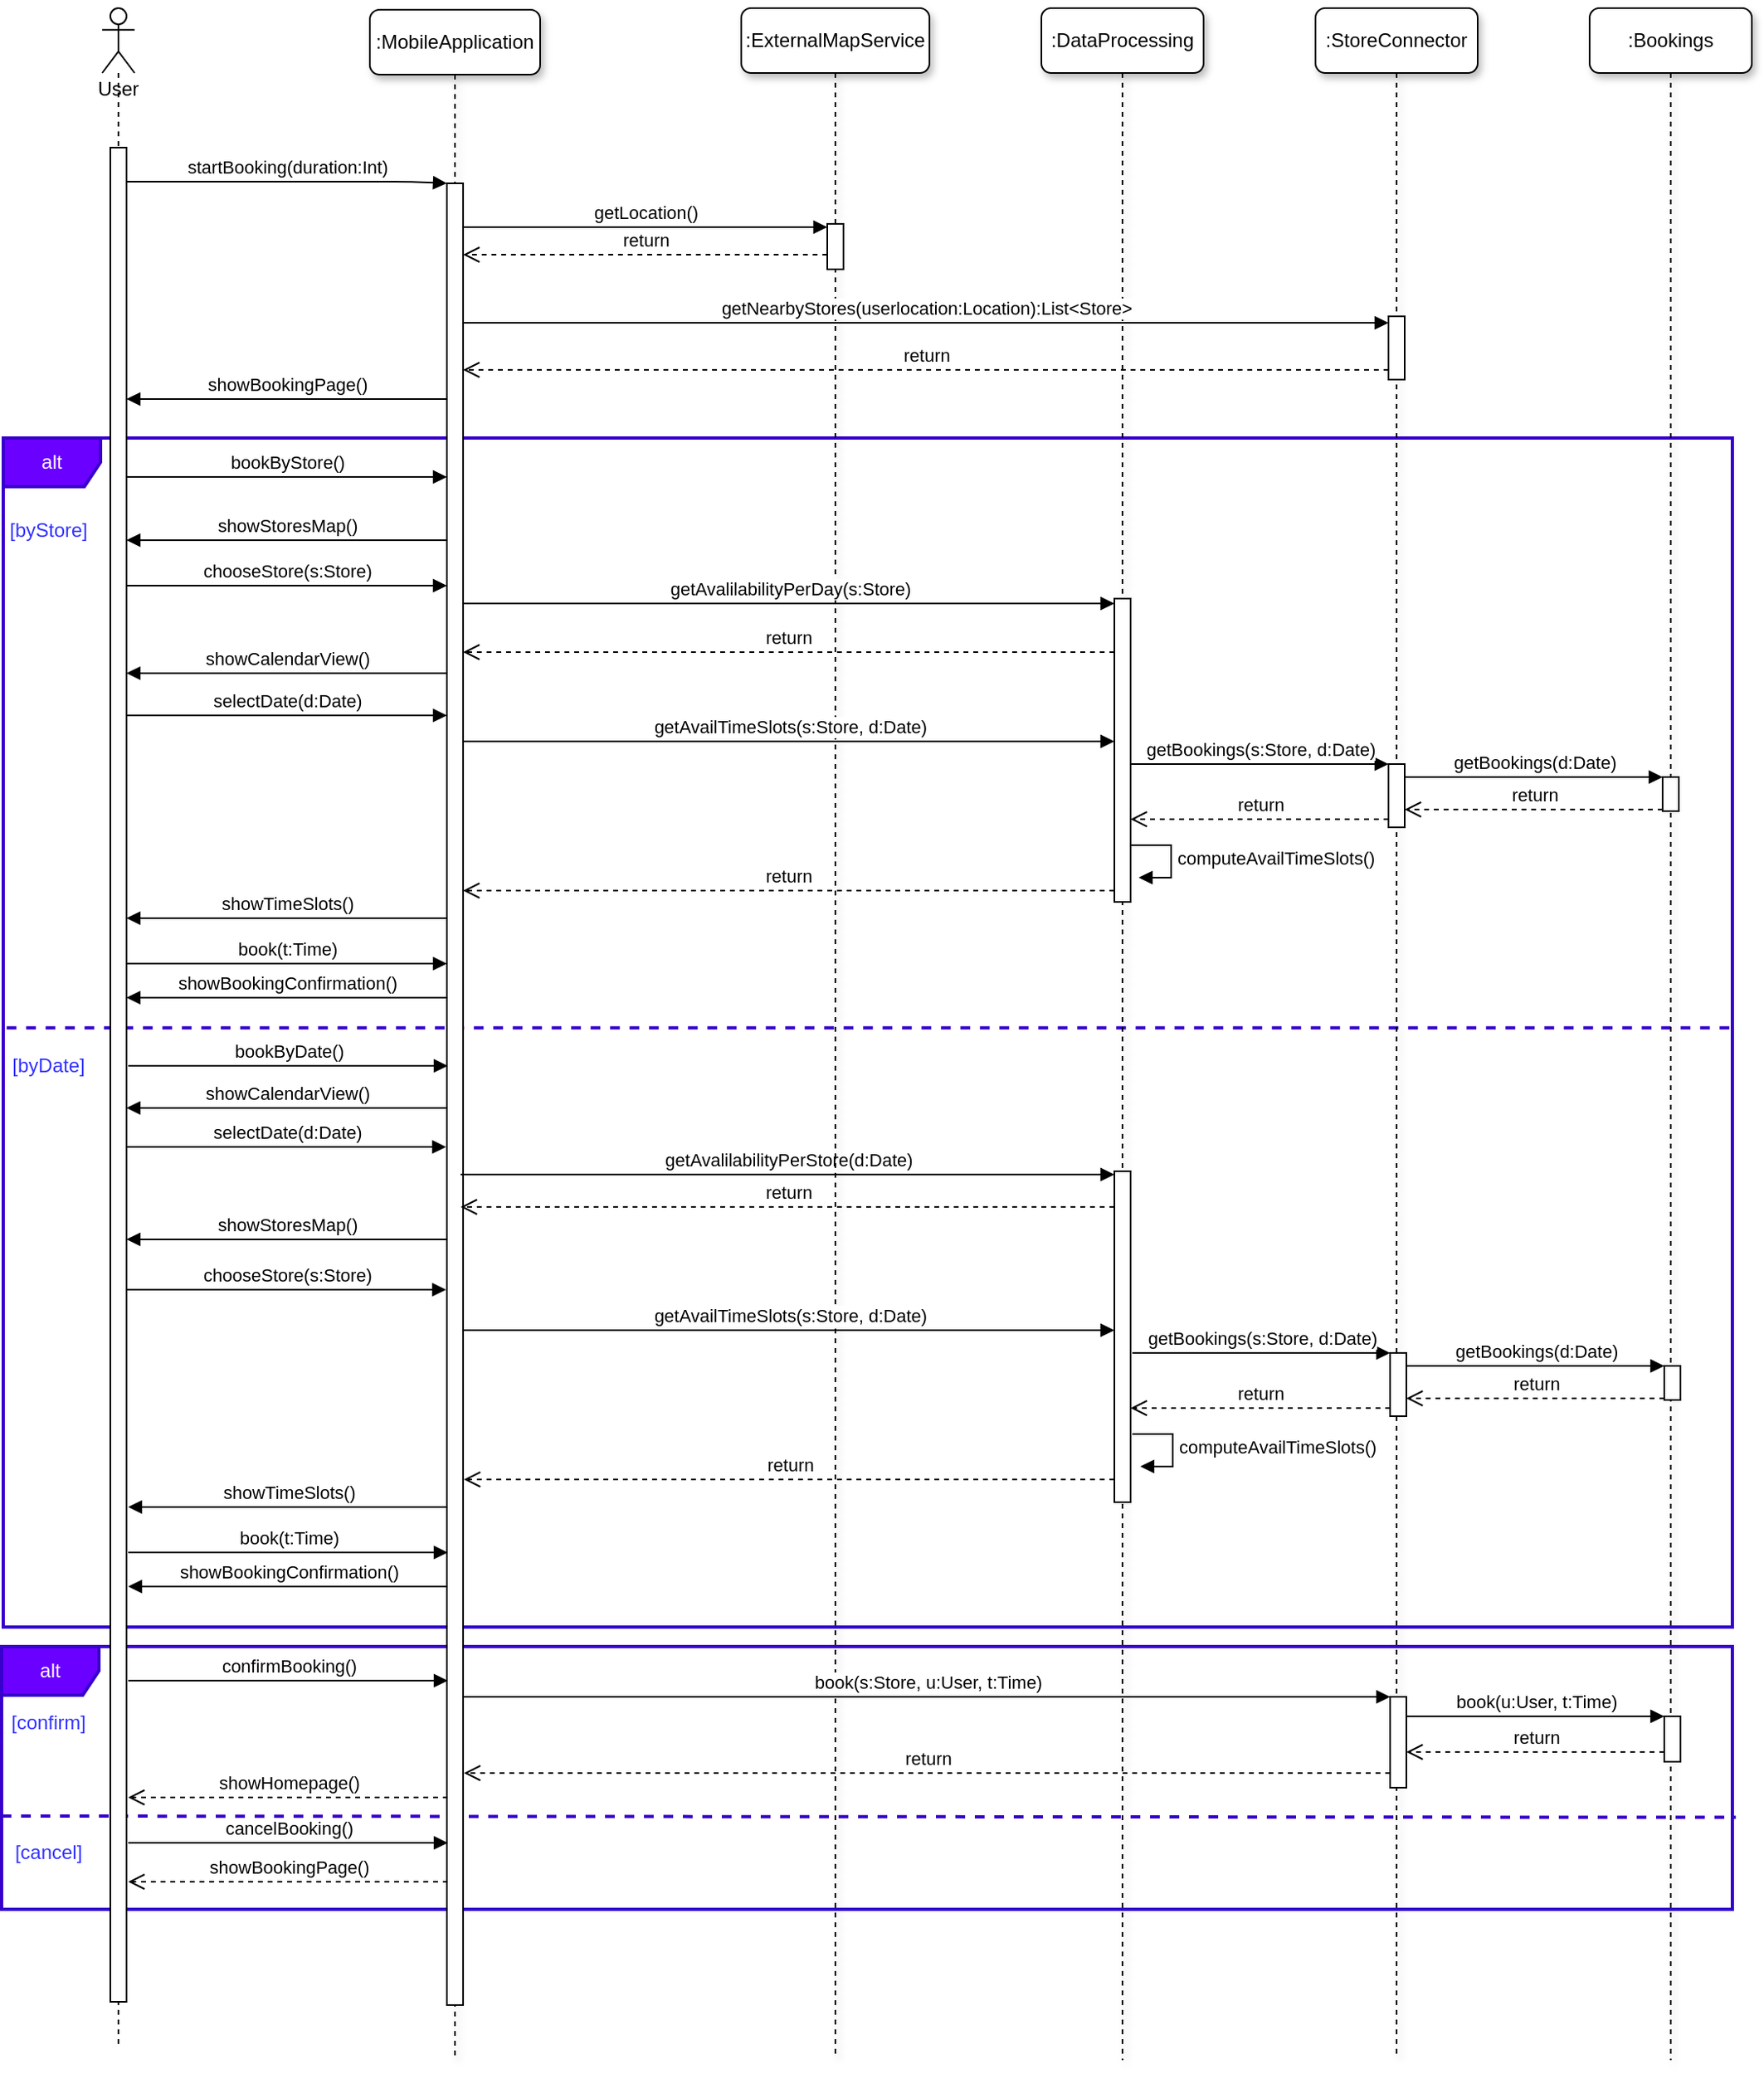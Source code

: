 <mxfile version="14.1.8" type="device"><diagram name="Page-1" id="13e1069c-82ec-6db2-03f1-153e76fe0fe0"><mxGraphModel dx="1102" dy="829" grid="0" gridSize="10" guides="1" tooltips="1" connect="1" arrows="1" fold="1" page="1" pageScale="1" pageWidth="1169" pageHeight="827" background="none" math="0" shadow="0"><root><mxCell id="0"/><mxCell id="1" parent="0"/><mxCell id="lIzOskPbsVTF9RIAqZBn-187" value="" style="endArrow=none;dashed=1;html=1;exitX=0;exitY=0.645;exitDx=0;exitDy=0;exitPerimeter=0;fillColor=#6a00ff;strokeColor=#3700CC;strokeWidth=2;entryX=1.002;entryY=0.65;entryDx=0;entryDy=0;entryPerimeter=0;" parent="1" source="lIzOskPbsVTF9RIAqZBn-188" target="lIzOskPbsVTF9RIAqZBn-188" edge="1"><mxGeometry width="50" height="50" relative="1" as="geometry"><mxPoint x="12.953" y="1187.686" as="sourcePoint"/><mxPoint x="1061.02" y="1186.714" as="targetPoint"/><Array as="points"/></mxGeometry></mxCell><mxCell id="lIzOskPbsVTF9RIAqZBn-51" value="" style="endArrow=none;dashed=1;html=1;exitX=0.002;exitY=0.496;exitDx=0;exitDy=0;exitPerimeter=0;fillColor=#6a00ff;strokeColor=#3700CC;strokeWidth=2;entryX=1.001;entryY=0.496;entryDx=0;entryDy=0;entryPerimeter=0;" parent="1" source="lIzOskPbsVTF9RIAqZBn-39" target="lIzOskPbsVTF9RIAqZBn-39" edge="1"><mxGeometry width="50" height="50" relative="1" as="geometry"><mxPoint x="524" y="544" as="sourcePoint"/><mxPoint x="1072" y="639" as="targetPoint"/><Array as="points"/></mxGeometry></mxCell><mxCell id="lIzOskPbsVTF9RIAqZBn-188" value="alt" style="shape=umlFrame;whiteSpace=wrap;html=1;fillColor=#6a00ff;strokeColor=#3700CC;fontColor=#ffffff;strokeWidth=2;" parent="1" vertex="1"><mxGeometry x="13" y="1088" width="1067" height="162" as="geometry"/></mxCell><mxCell id="lIzOskPbsVTF9RIAqZBn-39" value="alt" style="shape=umlFrame;whiteSpace=wrap;html=1;fillColor=#6a00ff;strokeColor=#3700CC;fontColor=#ffffff;strokeWidth=2;" parent="1" vertex="1"><mxGeometry x="14" y="343" width="1066" height="733" as="geometry"/></mxCell><mxCell id="7baba1c4bc27f4b0-2" value=":MobileApplication" style="shape=umlLifeline;perimeter=lifelinePerimeter;whiteSpace=wrap;html=1;container=1;collapsible=0;recursiveResize=0;outlineConnect=0;rounded=1;shadow=1;comic=0;labelBackgroundColor=none;strokeWidth=1;fontFamily=Helvetica;fontSize=12;align=center;" parent="1" vertex="1"><mxGeometry x="240" y="79" width="105" height="1262" as="geometry"/></mxCell><mxCell id="7baba1c4bc27f4b0-10" value="" style="html=1;points=[];perimeter=orthogonalPerimeter;rounded=0;shadow=0;comic=0;labelBackgroundColor=none;strokeWidth=1;fontFamily=Verdana;fontSize=12;align=center;" parent="7baba1c4bc27f4b0-2" vertex="1"><mxGeometry x="47.5" y="107" width="10" height="1123" as="geometry"/></mxCell><mxCell id="Qy9FHdCzN2HbcOrQwQrR-16" value=":DataProcessing" style="shape=umlLifeline;perimeter=lifelinePerimeter;whiteSpace=wrap;html=1;container=1;collapsible=0;recursiveResize=0;outlineConnect=0;rounded=1;shadow=1;glass=0;sketch=0;" parent="1" vertex="1"><mxGeometry x="654" y="78" width="100" height="1265" as="geometry"/></mxCell><mxCell id="lIzOskPbsVTF9RIAqZBn-58" value="" style="html=1;points=[];perimeter=orthogonalPerimeter;strokeWidth=1;gradientColor=none;fillColor=#FFFFFF;" parent="Qy9FHdCzN2HbcOrQwQrR-16" vertex="1"><mxGeometry x="45" y="364" width="10" height="187" as="geometry"/></mxCell><mxCell id="lIzOskPbsVTF9RIAqZBn-65" value="computeAvailTimeSlots()" style="edgeStyle=orthogonalEdgeStyle;html=1;align=left;spacingLeft=2;endArrow=block;rounded=0;entryX=1;entryY=0;strokeWidth=1;" parent="Qy9FHdCzN2HbcOrQwQrR-16" edge="1"><mxGeometry relative="1" as="geometry"><mxPoint x="55" y="516" as="sourcePoint"/><Array as="points"><mxPoint x="80" y="516"/></Array><mxPoint x="60.0" y="536" as="targetPoint"/></mxGeometry></mxCell><mxCell id="lIzOskPbsVTF9RIAqZBn-158" value="getAvalilabilityPerStore(d:Date)" style="html=1;verticalAlign=bottom;endArrow=block;strokeWidth=1;" parent="Qy9FHdCzN2HbcOrQwQrR-16" target="lIzOskPbsVTF9RIAqZBn-144" edge="1"><mxGeometry width="80" relative="1" as="geometry"><mxPoint x="-358" y="719" as="sourcePoint"/><mxPoint x="-65" y="752" as="targetPoint"/><Array as="points"><mxPoint x="-152" y="719"/></Array></mxGeometry></mxCell><mxCell id="lIzOskPbsVTF9RIAqZBn-144" value="" style="html=1;points=[];perimeter=orthogonalPerimeter;strokeWidth=1;gradientColor=none;fillColor=#FFFFFF;" parent="Qy9FHdCzN2HbcOrQwQrR-16" vertex="1"><mxGeometry x="45" y="717" width="10" height="204" as="geometry"/></mxCell><mxCell id="Qy9FHdCzN2HbcOrQwQrR-18" value=":StoreConnector" style="shape=umlLifeline;perimeter=lifelinePerimeter;whiteSpace=wrap;html=1;container=1;collapsible=0;recursiveResize=0;outlineConnect=0;rounded=1;shadow=1;glass=0;sketch=0;" parent="1" vertex="1"><mxGeometry x="823" y="78" width="100" height="1264" as="geometry"/></mxCell><mxCell id="lIzOskPbsVTF9RIAqZBn-33" value="" style="html=1;points=[];perimeter=orthogonalPerimeter;" parent="Qy9FHdCzN2HbcOrQwQrR-18" vertex="1"><mxGeometry x="45" y="466" width="10" height="39" as="geometry"/></mxCell><mxCell id="lIzOskPbsVTF9RIAqZBn-16" value="" style="html=1;points=[];perimeter=orthogonalPerimeter;" parent="Qy9FHdCzN2HbcOrQwQrR-18" vertex="1"><mxGeometry x="45" y="190" width="10" height="39" as="geometry"/></mxCell><mxCell id="lIzOskPbsVTF9RIAqZBn-3" value="startBooking(duration:Int)" style="html=1;verticalAlign=bottom;endArrow=block;" parent="1" target="7baba1c4bc27f4b0-10" edge="1"><mxGeometry width="80" relative="1" as="geometry"><mxPoint x="90" y="185" as="sourcePoint"/><mxPoint x="524" y="368" as="targetPoint"/><Array as="points"><mxPoint x="265" y="185"/></Array></mxGeometry></mxCell><mxCell id="lIzOskPbsVTF9RIAqZBn-8" value=":Bookings" style="shape=umlLifeline;perimeter=lifelinePerimeter;whiteSpace=wrap;html=1;container=1;collapsible=0;recursiveResize=0;outlineConnect=0;rounded=1;shadow=1;glass=0;sketch=0;" parent="1" vertex="1"><mxGeometry x="992" y="78" width="100" height="1265" as="geometry"/></mxCell><mxCell id="lIzOskPbsVTF9RIAqZBn-67" value="" style="html=1;points=[];perimeter=orthogonalPerimeter;strokeWidth=1;gradientColor=none;fillColor=#FFFFFF;" parent="lIzOskPbsVTF9RIAqZBn-8" vertex="1"><mxGeometry x="45" y="474" width="10" height="21" as="geometry"/></mxCell><mxCell id="lIzOskPbsVTF9RIAqZBn-9" value=":ExternalMapService" style="shape=umlLifeline;perimeter=lifelinePerimeter;whiteSpace=wrap;html=1;container=1;collapsible=0;recursiveResize=0;outlineConnect=0;rounded=1;shadow=1;glass=0;sketch=0;" parent="1" vertex="1"><mxGeometry x="469" y="78" width="116" height="1261" as="geometry"/></mxCell><mxCell id="lIzOskPbsVTF9RIAqZBn-12" value="" style="html=1;points=[];perimeter=orthogonalPerimeter;" parent="lIzOskPbsVTF9RIAqZBn-9" vertex="1"><mxGeometry x="53" y="133" width="10" height="28" as="geometry"/></mxCell><mxCell id="lIzOskPbsVTF9RIAqZBn-10" value="showStoresMap()" style="html=1;verticalAlign=bottom;endArrow=block;" parent="1" source="7baba1c4bc27f4b0-10" edge="1"><mxGeometry width="80" relative="1" as="geometry"><mxPoint x="154" y="235" as="sourcePoint"/><mxPoint x="90" y="406" as="targetPoint"/><Array as="points"><mxPoint x="197" y="406"/></Array></mxGeometry></mxCell><mxCell id="lIzOskPbsVTF9RIAqZBn-13" value="getLocation()" style="html=1;verticalAlign=bottom;endArrow=block;" parent="1" source="7baba1c4bc27f4b0-10" target="lIzOskPbsVTF9RIAqZBn-12" edge="1"><mxGeometry width="80" relative="1" as="geometry"><mxPoint x="521" y="370" as="sourcePoint"/><mxPoint x="601" y="370" as="targetPoint"/><Array as="points"><mxPoint x="389" y="213"/></Array></mxGeometry></mxCell><mxCell id="lIzOskPbsVTF9RIAqZBn-14" value="return" style="html=1;verticalAlign=bottom;endArrow=open;dashed=1;endSize=8;" parent="1" source="lIzOskPbsVTF9RIAqZBn-12" target="7baba1c4bc27f4b0-10" edge="1"><mxGeometry relative="1" as="geometry"><mxPoint x="601" y="370" as="sourcePoint"/><mxPoint x="521" y="370" as="targetPoint"/><Array as="points"><mxPoint x="389" y="230"/></Array></mxGeometry></mxCell><mxCell id="lIzOskPbsVTF9RIAqZBn-15" value="getNearbyStores(userlocation:Location):List&amp;lt;Store&amp;gt;" style="html=1;verticalAlign=bottom;endArrow=block;" parent="1" source="7baba1c4bc27f4b0-10" target="lIzOskPbsVTF9RIAqZBn-16" edge="1"><mxGeometry width="80" relative="1" as="geometry"><mxPoint x="521" y="370" as="sourcePoint"/><mxPoint x="601" y="370" as="targetPoint"/><Array as="points"><mxPoint x="481" y="272"/></Array></mxGeometry></mxCell><mxCell id="lIzOskPbsVTF9RIAqZBn-17" value="return" style="html=1;verticalAlign=bottom;endArrow=open;dashed=1;endSize=8;" parent="1" source="lIzOskPbsVTF9RIAqZBn-16" target="7baba1c4bc27f4b0-10" edge="1"><mxGeometry relative="1" as="geometry"><mxPoint x="601" y="370" as="sourcePoint"/><mxPoint x="521" y="370" as="targetPoint"/><Array as="points"><mxPoint x="481" y="301"/></Array></mxGeometry></mxCell><mxCell id="lIzOskPbsVTF9RIAqZBn-25" value="chooseStore(s:Store)" style="html=1;verticalAlign=bottom;endArrow=block;" parent="1" target="7baba1c4bc27f4b0-10" edge="1"><mxGeometry width="80" relative="1" as="geometry"><mxPoint x="90" y="434" as="sourcePoint"/><mxPoint x="601" y="413" as="targetPoint"/><Array as="points"><mxPoint x="188" y="434"/></Array></mxGeometry></mxCell><mxCell id="lIzOskPbsVTF9RIAqZBn-36" value="getBookings(s:Store, d:Date)" style="html=1;verticalAlign=bottom;endArrow=block;" parent="1" target="lIzOskPbsVTF9RIAqZBn-33" edge="1"><mxGeometry width="80" relative="1" as="geometry"><mxPoint x="709" y="544" as="sourcePoint"/><mxPoint x="601" y="381" as="targetPoint"/><Array as="points"><mxPoint x="767" y="544"/></Array></mxGeometry></mxCell><mxCell id="lIzOskPbsVTF9RIAqZBn-38" value="showCalendarView()" style="html=1;verticalAlign=bottom;endArrow=block;" parent="1" source="7baba1c4bc27f4b0-10" edge="1"><mxGeometry width="80" relative="1" as="geometry"><mxPoint x="521" y="360" as="sourcePoint"/><mxPoint x="90" y="488" as="targetPoint"/><Array as="points"><mxPoint x="179" y="488"/></Array></mxGeometry></mxCell><mxCell id="lIzOskPbsVTF9RIAqZBn-41" value="return" style="html=1;verticalAlign=bottom;endArrow=open;dashed=1;endSize=8;" parent="1" source="lIzOskPbsVTF9RIAqZBn-33" target="lIzOskPbsVTF9RIAqZBn-58" edge="1"><mxGeometry relative="1" as="geometry"><mxPoint x="601" y="519" as="sourcePoint"/><mxPoint x="521" y="519" as="targetPoint"/><Array as="points"><mxPoint x="760" y="578"/></Array></mxGeometry></mxCell><mxCell id="lIzOskPbsVTF9RIAqZBn-44" value="selectDate(d:Date)" style="html=1;verticalAlign=bottom;endArrow=block;" parent="1" target="7baba1c4bc27f4b0-10" edge="1"><mxGeometry width="80" relative="1" as="geometry"><mxPoint x="90" y="514" as="sourcePoint"/><mxPoint x="601" y="519" as="targetPoint"/><Array as="points"><mxPoint x="190" y="514"/></Array></mxGeometry></mxCell><mxCell id="lIzOskPbsVTF9RIAqZBn-46" value="showTimeSlots()" style="html=1;verticalAlign=bottom;endArrow=block;" parent="1" source="7baba1c4bc27f4b0-10" edge="1"><mxGeometry width="80" relative="1" as="geometry"><mxPoint x="521" y="519" as="sourcePoint"/><mxPoint x="90" y="639" as="targetPoint"/><Array as="points"><mxPoint x="192" y="639"/></Array></mxGeometry></mxCell><mxCell id="lIzOskPbsVTF9RIAqZBn-47" value="book(t:Time)" style="html=1;verticalAlign=bottom;endArrow=block;" parent="1" target="7baba1c4bc27f4b0-10" edge="1"><mxGeometry width="80" relative="1" as="geometry"><mxPoint x="90" y="667" as="sourcePoint"/><mxPoint x="601" y="413" as="targetPoint"/><Array as="points"><mxPoint x="202" y="667"/></Array></mxGeometry></mxCell><mxCell id="lIzOskPbsVTF9RIAqZBn-52" value="showBookingConfirmation()" style="html=1;verticalAlign=bottom;endArrow=block;strokeWidth=1;" parent="1" source="7baba1c4bc27f4b0-10" edge="1"><mxGeometry width="80" relative="1" as="geometry"><mxPoint x="509" y="466" as="sourcePoint"/><mxPoint x="90" y="688" as="targetPoint"/><Array as="points"><mxPoint x="192" y="688"/></Array></mxGeometry></mxCell><mxCell id="lIzOskPbsVTF9RIAqZBn-56" value="showBookingPage()" style="html=1;verticalAlign=bottom;endArrow=block;strokeWidth=1;" parent="1" source="7baba1c4bc27f4b0-10" edge="1"><mxGeometry width="80" relative="1" as="geometry"><mxPoint x="509" y="417" as="sourcePoint"/><mxPoint x="90" y="319" as="targetPoint"/><Array as="points"><mxPoint x="171" y="319"/></Array></mxGeometry></mxCell><mxCell id="lIzOskPbsVTF9RIAqZBn-57" value="bookByStore()" style="html=1;verticalAlign=bottom;endArrow=block;strokeWidth=1;" parent="1" target="7baba1c4bc27f4b0-10" edge="1"><mxGeometry width="80" relative="1" as="geometry"><mxPoint x="90" y="367" as="sourcePoint"/><mxPoint x="589" y="417" as="targetPoint"/><Array as="points"><mxPoint x="182" y="367"/></Array></mxGeometry></mxCell><mxCell id="lIzOskPbsVTF9RIAqZBn-59" value="getAvalilabilityPerDay(s:Store)" style="html=1;verticalAlign=bottom;endArrow=block;strokeWidth=1;" parent="1" source="7baba1c4bc27f4b0-10" target="lIzOskPbsVTF9RIAqZBn-58" edge="1"><mxGeometry width="80" relative="1" as="geometry"><mxPoint x="509" y="417" as="sourcePoint"/><mxPoint x="589" y="417" as="targetPoint"/><Array as="points"><mxPoint x="497" y="445"/></Array></mxGeometry></mxCell><mxCell id="lIzOskPbsVTF9RIAqZBn-60" value="return" style="html=1;verticalAlign=bottom;endArrow=open;dashed=1;endSize=8;strokeWidth=1;" parent="1" source="lIzOskPbsVTF9RIAqZBn-58" target="7baba1c4bc27f4b0-10" edge="1"><mxGeometry relative="1" as="geometry"><mxPoint x="589" y="417" as="sourcePoint"/><mxPoint x="509" y="417" as="targetPoint"/><Array as="points"><mxPoint x="498" y="475"/></Array></mxGeometry></mxCell><mxCell id="lIzOskPbsVTF9RIAqZBn-61" value="getAvailTimeSlots(s:Store, d:Date)" style="html=1;verticalAlign=bottom;endArrow=block;strokeWidth=1;" parent="1" source="7baba1c4bc27f4b0-10" target="lIzOskPbsVTF9RIAqZBn-58" edge="1"><mxGeometry width="80" relative="1" as="geometry"><mxPoint x="509" y="417" as="sourcePoint"/><mxPoint x="589" y="417" as="targetPoint"/><Array as="points"><mxPoint x="499" y="530"/></Array></mxGeometry></mxCell><mxCell id="lIzOskPbsVTF9RIAqZBn-62" value="return" style="html=1;verticalAlign=bottom;endArrow=open;dashed=1;endSize=8;strokeWidth=1;" parent="1" source="lIzOskPbsVTF9RIAqZBn-58" target="7baba1c4bc27f4b0-10" edge="1"><mxGeometry relative="1" as="geometry"><mxPoint x="589" y="629" as="sourcePoint"/><mxPoint x="509" y="629" as="targetPoint"/><Array as="points"><mxPoint x="491" y="622"/></Array></mxGeometry></mxCell><mxCell id="lIzOskPbsVTF9RIAqZBn-68" value="getBookings(d:Date)" style="html=1;verticalAlign=bottom;endArrow=block;strokeWidth=1;" parent="1" source="lIzOskPbsVTF9RIAqZBn-33" target="lIzOskPbsVTF9RIAqZBn-67" edge="1"><mxGeometry width="80" relative="1" as="geometry"><mxPoint x="502" y="543" as="sourcePoint"/><mxPoint x="582" y="543" as="targetPoint"/><Array as="points"><mxPoint x="957" y="552"/></Array></mxGeometry></mxCell><mxCell id="lIzOskPbsVTF9RIAqZBn-69" value="return" style="html=1;verticalAlign=bottom;endArrow=open;dashed=1;endSize=8;strokeWidth=1;" parent="1" source="lIzOskPbsVTF9RIAqZBn-67" target="lIzOskPbsVTF9RIAqZBn-33" edge="1"><mxGeometry relative="1" as="geometry"><mxPoint x="582" y="454" as="sourcePoint"/><mxPoint x="502" y="454" as="targetPoint"/><Array as="points"><mxPoint x="958" y="572"/></Array></mxGeometry></mxCell><mxCell id="lIzOskPbsVTF9RIAqZBn-145" value="computeAvailTimeSlots()" style="edgeStyle=orthogonalEdgeStyle;html=1;align=left;spacingLeft=2;endArrow=block;rounded=0;entryX=1;entryY=0;strokeWidth=1;" parent="1" edge="1"><mxGeometry relative="1" as="geometry"><mxPoint x="710.0" y="957" as="sourcePoint"/><Array as="points"><mxPoint x="735" y="957"/></Array><mxPoint x="715.0" y="977" as="targetPoint"/></mxGeometry></mxCell><mxCell id="lIzOskPbsVTF9RIAqZBn-146" value="" style="html=1;points=[];perimeter=orthogonalPerimeter;" parent="1" vertex="1"><mxGeometry x="869" y="907" width="10" height="39" as="geometry"/></mxCell><mxCell id="lIzOskPbsVTF9RIAqZBn-147" value="" style="html=1;points=[];perimeter=orthogonalPerimeter;strokeWidth=1;gradientColor=none;fillColor=#FFFFFF;" parent="1" vertex="1"><mxGeometry x="1038" y="915" width="10" height="21" as="geometry"/></mxCell><mxCell id="lIzOskPbsVTF9RIAqZBn-148" value="showStoresMap()" style="html=1;verticalAlign=bottom;endArrow=block;" parent="1" edge="1"><mxGeometry width="80" relative="1" as="geometry"><mxPoint x="287" y="837" as="sourcePoint"/><mxPoint x="90" y="837" as="targetPoint"/><Array as="points"><mxPoint x="190" y="837"/></Array></mxGeometry></mxCell><mxCell id="lIzOskPbsVTF9RIAqZBn-149" value="chooseStore(s:Store)" style="html=1;verticalAlign=bottom;endArrow=block;" parent="1" edge="1"><mxGeometry width="80" relative="1" as="geometry"><mxPoint x="90" y="868" as="sourcePoint"/><mxPoint x="287" y="868" as="targetPoint"/><Array as="points"><mxPoint x="196" y="868"/></Array></mxGeometry></mxCell><mxCell id="lIzOskPbsVTF9RIAqZBn-150" value="getBookings(s:Store, d:Date)" style="html=1;verticalAlign=bottom;endArrow=block;" parent="1" target="lIzOskPbsVTF9RIAqZBn-146" edge="1"><mxGeometry width="80" relative="1" as="geometry"><mxPoint x="710.0" y="907" as="sourcePoint"/><mxPoint x="602" y="744" as="targetPoint"/><Array as="points"><mxPoint x="768" y="907"/></Array></mxGeometry></mxCell><mxCell id="lIzOskPbsVTF9RIAqZBn-151" value="showCalendarView()" style="html=1;verticalAlign=bottom;endArrow=block;" parent="1" edge="1"><mxGeometry width="80" relative="1" as="geometry"><mxPoint x="287" y="756" as="sourcePoint"/><mxPoint x="90" y="756" as="targetPoint"/><Array as="points"><mxPoint x="193" y="756"/></Array></mxGeometry></mxCell><mxCell id="lIzOskPbsVTF9RIAqZBn-152" value="return" style="html=1;verticalAlign=bottom;endArrow=open;dashed=1;endSize=8;" parent="1" source="lIzOskPbsVTF9RIAqZBn-146" target="lIzOskPbsVTF9RIAqZBn-144" edge="1"><mxGeometry relative="1" as="geometry"><mxPoint x="602" y="882" as="sourcePoint"/><mxPoint x="522" y="882" as="targetPoint"/><Array as="points"><mxPoint x="761" y="941"/></Array></mxGeometry></mxCell><mxCell id="lIzOskPbsVTF9RIAqZBn-153" value="selectDate(d:Date)" style="html=1;verticalAlign=bottom;endArrow=block;" parent="1" edge="1"><mxGeometry width="80" relative="1" as="geometry"><mxPoint x="90" y="780" as="sourcePoint"/><mxPoint x="287" y="780" as="targetPoint"/><Array as="points"><mxPoint x="198" y="780"/></Array></mxGeometry></mxCell><mxCell id="lIzOskPbsVTF9RIAqZBn-154" value="showTimeSlots()" style="html=1;verticalAlign=bottom;endArrow=block;" parent="1" edge="1"><mxGeometry width="80" relative="1" as="geometry"><mxPoint x="288" y="1002" as="sourcePoint"/><mxPoint x="91" y="1002" as="targetPoint"/><Array as="points"><mxPoint x="193" y="1002"/></Array></mxGeometry></mxCell><mxCell id="lIzOskPbsVTF9RIAqZBn-155" value="book(t:Time)" style="html=1;verticalAlign=bottom;endArrow=block;" parent="1" edge="1"><mxGeometry width="80" relative="1" as="geometry"><mxPoint x="91" y="1030" as="sourcePoint"/><mxPoint x="288" y="1030" as="targetPoint"/><Array as="points"><mxPoint x="203" y="1030"/></Array></mxGeometry></mxCell><mxCell id="lIzOskPbsVTF9RIAqZBn-156" value="showBookingConfirmation()" style="html=1;verticalAlign=bottom;endArrow=block;strokeWidth=1;" parent="1" edge="1"><mxGeometry width="80" relative="1" as="geometry"><mxPoint x="288" y="1051" as="sourcePoint"/><mxPoint x="91" y="1051" as="targetPoint"/><Array as="points"><mxPoint x="193" y="1051"/></Array></mxGeometry></mxCell><mxCell id="lIzOskPbsVTF9RIAqZBn-157" value="bookByDate()" style="html=1;verticalAlign=bottom;endArrow=block;strokeWidth=1;" parent="1" edge="1"><mxGeometry width="80" relative="1" as="geometry"><mxPoint x="91" y="730" as="sourcePoint"/><mxPoint x="288" y="730" as="targetPoint"/><Array as="points"><mxPoint x="183" y="730"/></Array></mxGeometry></mxCell><mxCell id="lIzOskPbsVTF9RIAqZBn-159" value="return" style="html=1;verticalAlign=bottom;endArrow=open;dashed=1;endSize=8;strokeWidth=1;" parent="1" source="lIzOskPbsVTF9RIAqZBn-144" edge="1"><mxGeometry relative="1" as="geometry"><mxPoint x="589" y="809" as="sourcePoint"/><mxPoint x="296" y="817" as="targetPoint"/><Array as="points"><mxPoint x="498" y="817"/></Array></mxGeometry></mxCell><mxCell id="lIzOskPbsVTF9RIAqZBn-160" value="getAvailTimeSlots(s:Store, d:Date)" style="html=1;verticalAlign=bottom;endArrow=block;strokeWidth=1;" parent="1" target="lIzOskPbsVTF9RIAqZBn-144" edge="1"><mxGeometry width="80" relative="1" as="geometry"><mxPoint x="298" y="893" as="sourcePoint"/><mxPoint x="590" y="780" as="targetPoint"/><Array as="points"><mxPoint x="500" y="893"/></Array></mxGeometry></mxCell><mxCell id="lIzOskPbsVTF9RIAqZBn-161" value="return" style="html=1;verticalAlign=bottom;endArrow=open;dashed=1;endSize=8;strokeWidth=1;" parent="1" source="lIzOskPbsVTF9RIAqZBn-144" edge="1"><mxGeometry relative="1" as="geometry"><mxPoint x="590" y="992" as="sourcePoint"/><mxPoint x="298" y="985" as="targetPoint"/><Array as="points"><mxPoint x="492" y="985"/></Array></mxGeometry></mxCell><mxCell id="lIzOskPbsVTF9RIAqZBn-162" value="getBookings(d:Date)" style="html=1;verticalAlign=bottom;endArrow=block;strokeWidth=1;" parent="1" source="lIzOskPbsVTF9RIAqZBn-146" target="lIzOskPbsVTF9RIAqZBn-147" edge="1"><mxGeometry width="80" relative="1" as="geometry"><mxPoint x="503" y="906" as="sourcePoint"/><mxPoint x="583" y="906" as="targetPoint"/><Array as="points"><mxPoint x="958" y="915"/></Array></mxGeometry></mxCell><mxCell id="lIzOskPbsVTF9RIAqZBn-163" value="return" style="html=1;verticalAlign=bottom;endArrow=open;dashed=1;endSize=8;strokeWidth=1;" parent="1" source="lIzOskPbsVTF9RIAqZBn-147" target="lIzOskPbsVTF9RIAqZBn-146" edge="1"><mxGeometry relative="1" as="geometry"><mxPoint x="583" y="817" as="sourcePoint"/><mxPoint x="503" y="817" as="targetPoint"/><Array as="points"><mxPoint x="959" y="935"/></Array></mxGeometry></mxCell><mxCell id="lIzOskPbsVTF9RIAqZBn-176" value="" style="html=1;points=[];perimeter=orthogonalPerimeter;strokeWidth=1;" parent="1" vertex="1"><mxGeometry x="869.02" y="1119" width="10" height="56" as="geometry"/></mxCell><mxCell id="lIzOskPbsVTF9RIAqZBn-177" value="" style="html=1;points=[];perimeter=orthogonalPerimeter;strokeWidth=1;" parent="1" vertex="1"><mxGeometry x="1038.02" y="1131" width="10" height="28" as="geometry"/></mxCell><mxCell id="lIzOskPbsVTF9RIAqZBn-178" value="confirmBooking()" style="html=1;verticalAlign=bottom;endArrow=block;strokeWidth=1;" parent="1" edge="1"><mxGeometry width="80" relative="1" as="geometry"><mxPoint x="91.02" y="1109" as="sourcePoint"/><mxPoint x="288.02" y="1109" as="targetPoint"/><Array as="points"><mxPoint x="182.02" y="1109"/></Array></mxGeometry></mxCell><mxCell id="lIzOskPbsVTF9RIAqZBn-179" value="book(s:Store, u:User, t:Time)" style="html=1;verticalAlign=bottom;endArrow=block;strokeWidth=1;" parent="1" target="lIzOskPbsVTF9RIAqZBn-176" edge="1"><mxGeometry width="80" relative="1" as="geometry"><mxPoint x="298.02" y="1119" as="sourcePoint"/><mxPoint x="583.02" y="1214" as="targetPoint"/></mxGeometry></mxCell><mxCell id="lIzOskPbsVTF9RIAqZBn-180" value="book(u:User, t:Time)" style="html=1;verticalAlign=bottom;endArrow=block;strokeWidth=1;" parent="1" target="lIzOskPbsVTF9RIAqZBn-177" edge="1"><mxGeometry width="80" relative="1" as="geometry"><mxPoint x="879.02" y="1131" as="sourcePoint"/><mxPoint x="583.02" y="1075" as="targetPoint"/><Array as="points"><mxPoint x="963.02" y="1131"/></Array></mxGeometry></mxCell><mxCell id="lIzOskPbsVTF9RIAqZBn-181" value="return" style="html=1;verticalAlign=bottom;endArrow=open;dashed=1;endSize=8;strokeWidth=1;" parent="1" source="lIzOskPbsVTF9RIAqZBn-177" target="lIzOskPbsVTF9RIAqZBn-176" edge="1"><mxGeometry relative="1" as="geometry"><mxPoint x="583.02" y="1068" as="sourcePoint"/><mxPoint x="503.02" y="1068" as="targetPoint"/><Array as="points"><mxPoint x="961.02" y="1153"/></Array></mxGeometry></mxCell><mxCell id="lIzOskPbsVTF9RIAqZBn-182" value="return" style="html=1;verticalAlign=bottom;endArrow=open;dashed=1;endSize=8;strokeWidth=1;" parent="1" source="lIzOskPbsVTF9RIAqZBn-176" edge="1"><mxGeometry relative="1" as="geometry"><mxPoint x="583.02" y="1068" as="sourcePoint"/><mxPoint x="298.02" y="1166" as="targetPoint"/><Array as="points"><mxPoint x="584.02" y="1166"/></Array></mxGeometry></mxCell><mxCell id="lIzOskPbsVTF9RIAqZBn-183" value="showHomepage()" style="html=1;verticalAlign=bottom;endArrow=open;dashed=1;endSize=8;strokeWidth=1;" parent="1" edge="1"><mxGeometry relative="1" as="geometry"><mxPoint x="288.02" y="1181" as="sourcePoint"/><mxPoint x="91.02" y="1181" as="targetPoint"/><Array as="points"><mxPoint x="180.02" y="1181"/></Array></mxGeometry></mxCell><mxCell id="lIzOskPbsVTF9RIAqZBn-184" value="cancelBooking()" style="html=1;verticalAlign=bottom;endArrow=block;strokeWidth=1;" parent="1" edge="1"><mxGeometry width="80" relative="1" as="geometry"><mxPoint x="91.02" y="1209" as="sourcePoint"/><mxPoint x="288.02" y="1209" as="targetPoint"/><Array as="points"><mxPoint x="178.02" y="1209"/></Array></mxGeometry></mxCell><mxCell id="lIzOskPbsVTF9RIAqZBn-185" value="showBookingPage()" style="html=1;verticalAlign=bottom;endArrow=open;dashed=1;endSize=8;strokeWidth=1;" parent="1" edge="1"><mxGeometry relative="1" as="geometry"><mxPoint x="288.02" y="1233" as="sourcePoint"/><mxPoint x="91.02" y="1233" as="targetPoint"/><Array as="points"><mxPoint x="173.02" y="1233"/></Array></mxGeometry></mxCell><mxCell id="lIzOskPbsVTF9RIAqZBn-189" value="[byStore]" style="text;html=1;strokeColor=none;fillColor=none;align=center;verticalAlign=middle;whiteSpace=wrap;rounded=0;shadow=0;fontFamily=Helvetica;fontColor=#3333FF;" parent="1" vertex="1"><mxGeometry x="22" y="390" width="40" height="20" as="geometry"/></mxCell><mxCell id="lIzOskPbsVTF9RIAqZBn-190" value="[byDate]" style="text;html=1;strokeColor=none;fillColor=none;align=center;verticalAlign=middle;whiteSpace=wrap;rounded=0;shadow=0;fontFamily=Helvetica;fontColor=#3333FF;" parent="1" vertex="1"><mxGeometry x="22" y="720" width="40" height="20" as="geometry"/></mxCell><mxCell id="lIzOskPbsVTF9RIAqZBn-191" value="[confirm]" style="text;html=1;strokeColor=none;fillColor=none;align=center;verticalAlign=middle;whiteSpace=wrap;rounded=0;shadow=0;fontFamily=Helvetica;fontColor=#3333FF;" parent="1" vertex="1"><mxGeometry x="22" y="1125" width="40" height="20" as="geometry"/></mxCell><mxCell id="lIzOskPbsVTF9RIAqZBn-192" value="[cancel]" style="text;html=1;strokeColor=none;fillColor=none;align=center;verticalAlign=middle;whiteSpace=wrap;rounded=0;shadow=0;fontFamily=Helvetica;fontColor=#3333FF;" parent="1" vertex="1"><mxGeometry x="22" y="1205" width="40" height="20" as="geometry"/></mxCell><mxCell id="d0H306dirOEdDDmBIx6j-1" value="User" style="shape=umlLifeline;participant=umlActor;perimeter=lifelinePerimeter;whiteSpace=wrap;html=1;container=1;collapsible=0;recursiveResize=0;verticalAlign=top;spacingTop=36;outlineConnect=0;" vertex="1" parent="1"><mxGeometry x="75" y="78" width="20" height="1258" as="geometry"/></mxCell><mxCell id="d0H306dirOEdDDmBIx6j-2" value="" style="html=1;points=[];perimeter=orthogonalPerimeter;" vertex="1" parent="d0H306dirOEdDDmBIx6j-1"><mxGeometry x="5" y="86" width="10" height="1143" as="geometry"/></mxCell></root></mxGraphModel></diagram></mxfile>